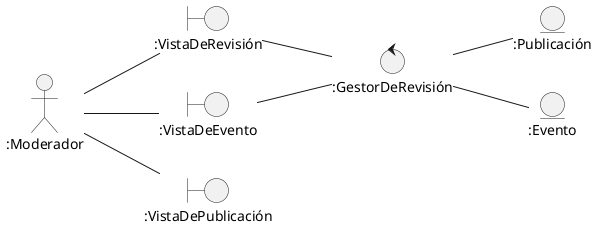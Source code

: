 @startuml UC17 Revisar Evento o Publicación

left to right direction

Actor ":Moderador" as moderador

boundary ":VistaDeRevisión" as form
control ":GestorDeRevisión" as gestor
entity ":Publicación" as p
entity ":Evento" as e
boundary ":VistaDeEvento" as VistE
boundary ":VistaDePublicación" as VistaP

moderador -- form 
form -- gestor
gestor -- p
gestor -- e
VistE -- gestor
moderador -- VistE 
moderador -- VistaP 

@enduml